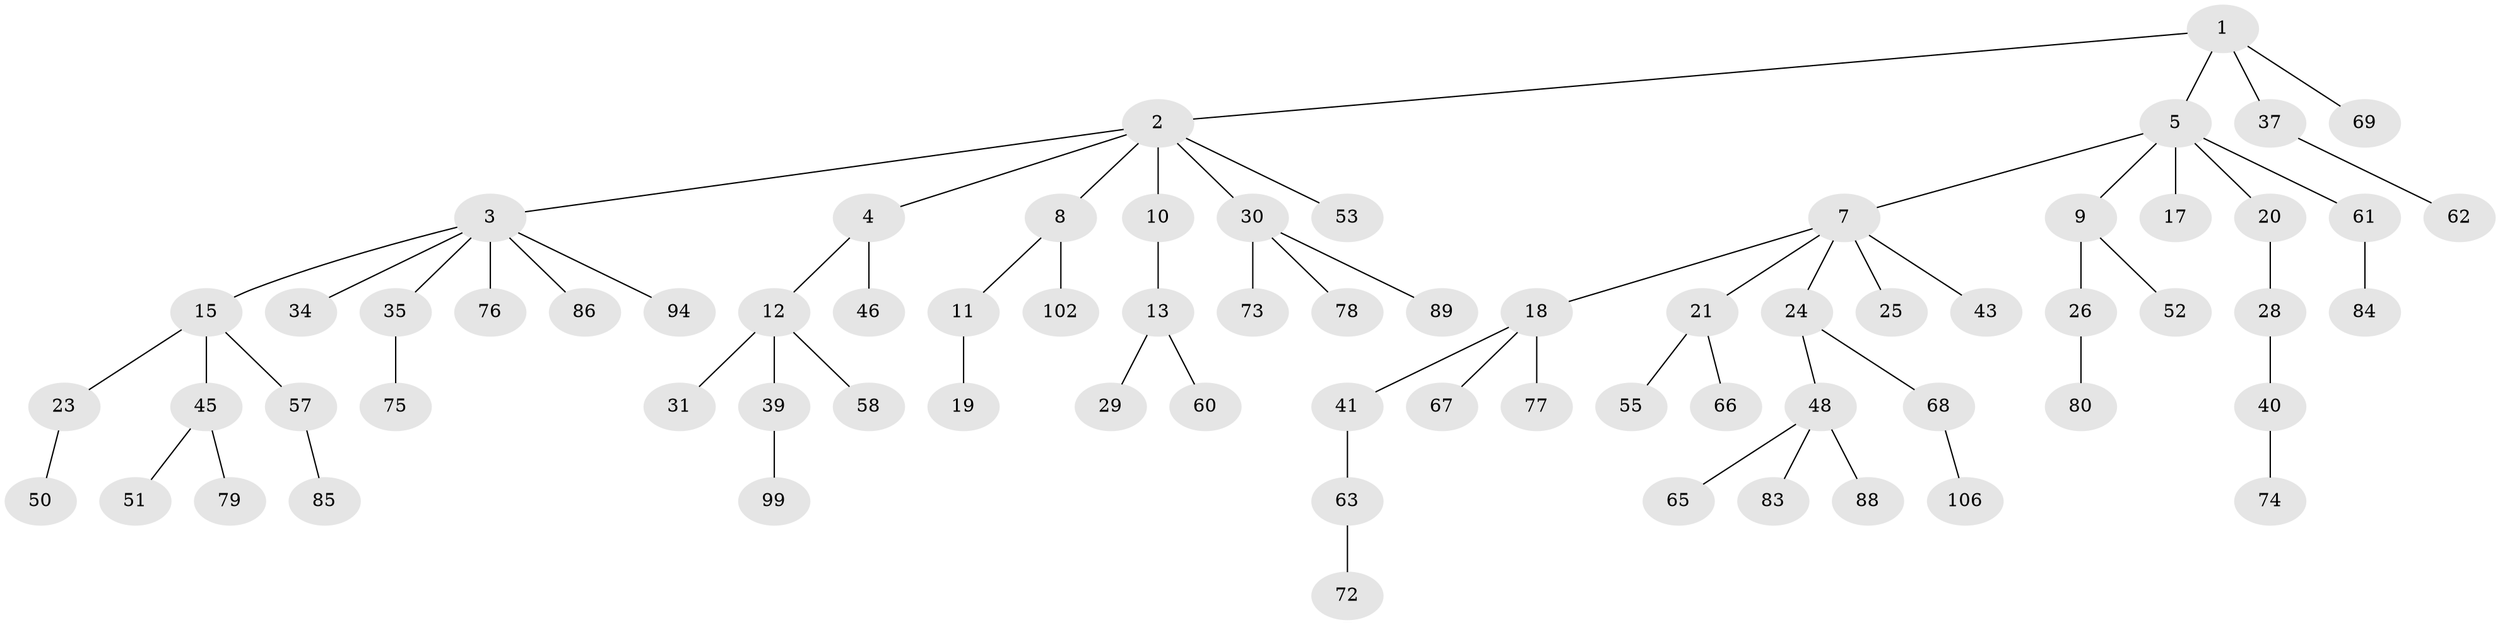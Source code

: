 // Generated by graph-tools (version 1.1) at 2025/52/02/27/25 19:52:11]
// undirected, 71 vertices, 70 edges
graph export_dot {
graph [start="1"]
  node [color=gray90,style=filled];
  1;
  2 [super="+27"];
  3 [super="+14"];
  4 [super="+92"];
  5 [super="+6"];
  7 [super="+56"];
  8 [super="+47"];
  9;
  10 [super="+38"];
  11 [super="+82"];
  12 [super="+33"];
  13 [super="+42"];
  15 [super="+16"];
  17;
  18;
  19;
  20 [super="+22"];
  21 [super="+44"];
  23 [super="+95"];
  24 [super="+36"];
  25;
  26 [super="+32"];
  28;
  29;
  30 [super="+64"];
  31;
  34;
  35 [super="+71"];
  37 [super="+70"];
  39 [super="+54"];
  40 [super="+93"];
  41;
  43 [super="+101"];
  45 [super="+49"];
  46;
  48 [super="+59"];
  50 [super="+107"];
  51;
  52;
  53;
  55;
  57;
  58;
  60;
  61;
  62 [super="+96"];
  63 [super="+97"];
  65;
  66;
  67;
  68 [super="+81"];
  69 [super="+105"];
  72 [super="+91"];
  73 [super="+98"];
  74;
  75 [super="+90"];
  76;
  77;
  78 [super="+103"];
  79;
  80;
  83;
  84 [super="+104"];
  85 [super="+87"];
  86 [super="+100"];
  88;
  89;
  94;
  99;
  102;
  106;
  1 -- 2;
  1 -- 5;
  1 -- 37;
  1 -- 69;
  2 -- 3;
  2 -- 4;
  2 -- 8;
  2 -- 10;
  2 -- 53;
  2 -- 30;
  3 -- 34;
  3 -- 86;
  3 -- 94;
  3 -- 35;
  3 -- 76;
  3 -- 15;
  4 -- 12;
  4 -- 46;
  5 -- 9;
  5 -- 61;
  5 -- 17;
  5 -- 20;
  5 -- 7;
  7 -- 18;
  7 -- 21;
  7 -- 24;
  7 -- 25;
  7 -- 43;
  8 -- 11;
  8 -- 102;
  9 -- 26;
  9 -- 52;
  10 -- 13;
  11 -- 19;
  12 -- 31;
  12 -- 58;
  12 -- 39;
  13 -- 29;
  13 -- 60;
  15 -- 23;
  15 -- 57;
  15 -- 45;
  18 -- 41;
  18 -- 67;
  18 -- 77;
  20 -- 28;
  21 -- 66;
  21 -- 55;
  23 -- 50;
  24 -- 48;
  24 -- 68;
  26 -- 80;
  28 -- 40;
  30 -- 73;
  30 -- 78;
  30 -- 89;
  35 -- 75;
  37 -- 62;
  39 -- 99;
  40 -- 74;
  41 -- 63;
  45 -- 51;
  45 -- 79;
  48 -- 65;
  48 -- 83;
  48 -- 88;
  57 -- 85;
  61 -- 84;
  63 -- 72;
  68 -- 106;
}
